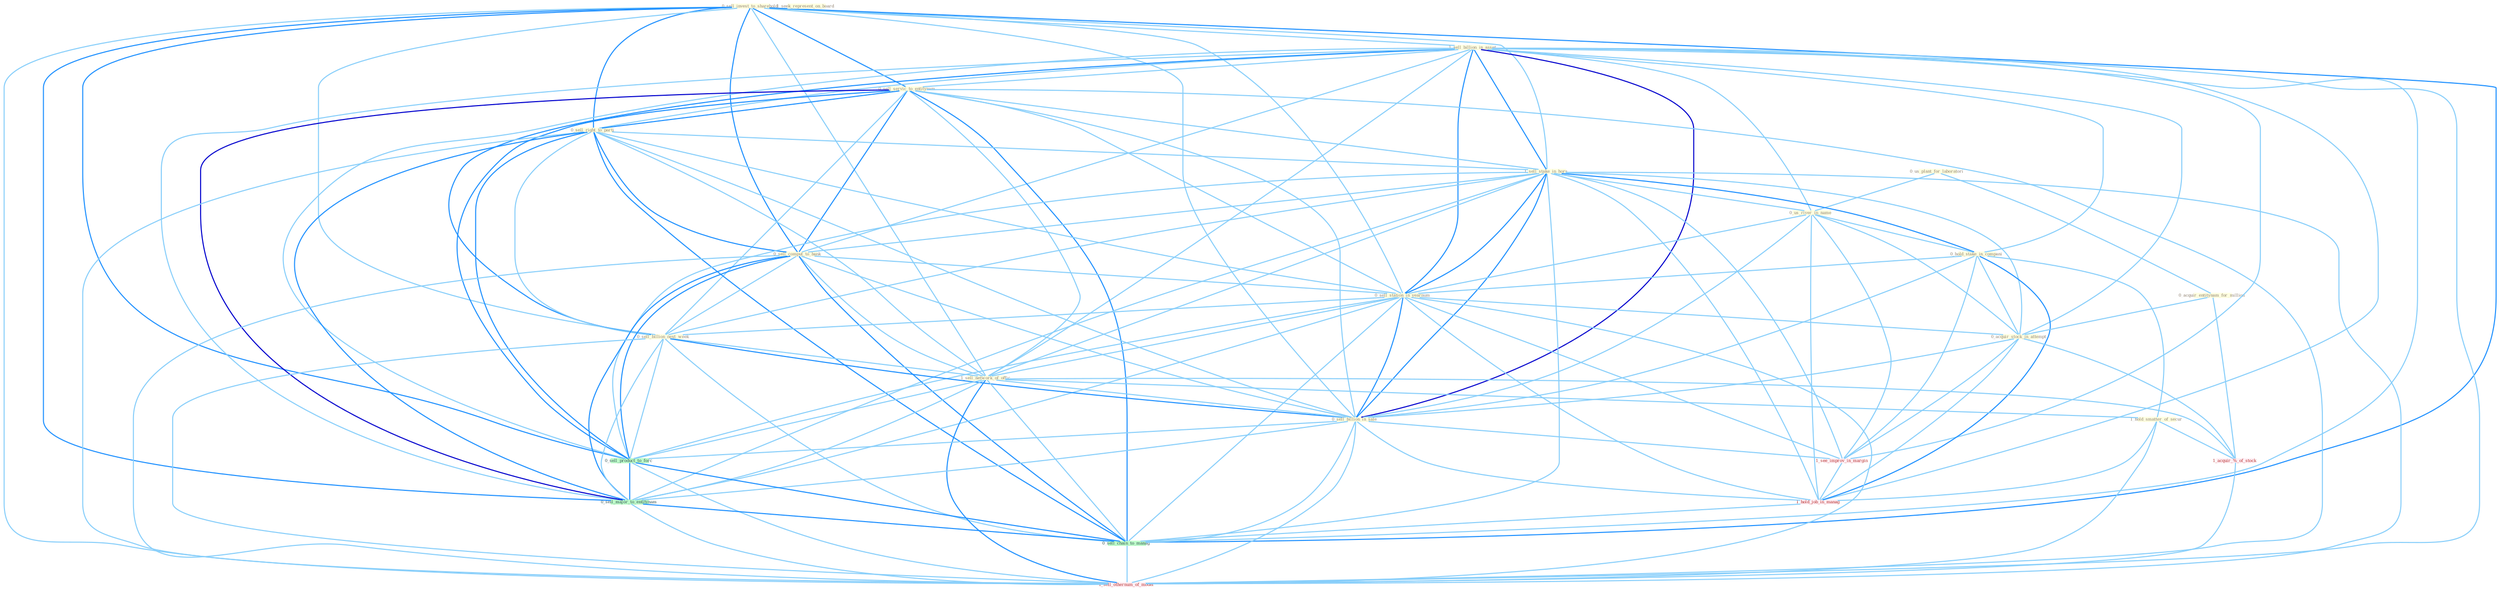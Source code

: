 Graph G{ 
    node
    [shape=polygon,style=filled,width=.5,height=.06,color="#BDFCC9",fixedsize=true,fontsize=4,
    fontcolor="#2f4f4f"];
    {node
    [color="#ffffe0", fontcolor="#8b7d6b"] "0_us_plant_for_laboratori " "0_sell_invest_to_sharehold " "1_sell_billion_in_asset " "0_sell_servic_to_entitynam " "0_sell_right_to_parti " "1_sell_stake_in_hors " "0_sell_comput_to_bank " "0_us_river_in_name " "0_hold_stake_in_compani " "0_sell_station_in_yearnum " "0_sell_billion_next_week " "0_acquir_entitynam_for_million " "1_sell_network_of_offic " "0_acquir_stock_in_attempt " "1_hold_smatter_of_secur " "0_sell_billion_in_sale " "1_seek_represent_on_board "}
{node [color="#fff0f5", fontcolor="#b22222"] "1_see_improv_in_margin " "1_acquir_%_of_stock " "1_hold_job_in_manag " "1_sell_othernum_of_model "}
edge [color="#B0E2FF"];

	"0_us_plant_for_laboratori " -- "0_us_river_in_name " [w="1", color="#87cefa" ];
	"0_us_plant_for_laboratori " -- "0_acquir_entitynam_for_million " [w="1", color="#87cefa" ];
	"0_sell_invest_to_sharehold " -- "1_sell_billion_in_asset " [w="1", color="#87cefa" ];
	"0_sell_invest_to_sharehold " -- "0_sell_servic_to_entitynam " [w="2", color="#1e90ff" , len=0.8];
	"0_sell_invest_to_sharehold " -- "0_sell_right_to_parti " [w="2", color="#1e90ff" , len=0.8];
	"0_sell_invest_to_sharehold " -- "1_sell_stake_in_hors " [w="1", color="#87cefa" ];
	"0_sell_invest_to_sharehold " -- "0_sell_comput_to_bank " [w="2", color="#1e90ff" , len=0.8];
	"0_sell_invest_to_sharehold " -- "0_sell_station_in_yearnum " [w="1", color="#87cefa" ];
	"0_sell_invest_to_sharehold " -- "0_sell_billion_next_week " [w="1", color="#87cefa" ];
	"0_sell_invest_to_sharehold " -- "1_sell_network_of_offic " [w="1", color="#87cefa" ];
	"0_sell_invest_to_sharehold " -- "0_sell_billion_in_sale " [w="1", color="#87cefa" ];
	"0_sell_invest_to_sharehold " -- "0_sell_product_to_forc " [w="2", color="#1e90ff" , len=0.8];
	"0_sell_invest_to_sharehold " -- "0_sell_major_to_entitynam " [w="2", color="#1e90ff" , len=0.8];
	"0_sell_invest_to_sharehold " -- "0_sell_chain_to_manag " [w="2", color="#1e90ff" , len=0.8];
	"0_sell_invest_to_sharehold " -- "1_sell_othernum_of_model " [w="1", color="#87cefa" ];
	"1_sell_billion_in_asset " -- "0_sell_servic_to_entitynam " [w="1", color="#87cefa" ];
	"1_sell_billion_in_asset " -- "0_sell_right_to_parti " [w="1", color="#87cefa" ];
	"1_sell_billion_in_asset " -- "1_sell_stake_in_hors " [w="2", color="#1e90ff" , len=0.8];
	"1_sell_billion_in_asset " -- "0_sell_comput_to_bank " [w="1", color="#87cefa" ];
	"1_sell_billion_in_asset " -- "0_us_river_in_name " [w="1", color="#87cefa" ];
	"1_sell_billion_in_asset " -- "0_hold_stake_in_compani " [w="1", color="#87cefa" ];
	"1_sell_billion_in_asset " -- "0_sell_station_in_yearnum " [w="2", color="#1e90ff" , len=0.8];
	"1_sell_billion_in_asset " -- "0_sell_billion_next_week " [w="2", color="#1e90ff" , len=0.8];
	"1_sell_billion_in_asset " -- "1_sell_network_of_offic " [w="1", color="#87cefa" ];
	"1_sell_billion_in_asset " -- "0_acquir_stock_in_attempt " [w="1", color="#87cefa" ];
	"1_sell_billion_in_asset " -- "0_sell_billion_in_sale " [w="3", color="#0000cd" , len=0.6];
	"1_sell_billion_in_asset " -- "1_see_improv_in_margin " [w="1", color="#87cefa" ];
	"1_sell_billion_in_asset " -- "1_hold_job_in_manag " [w="1", color="#87cefa" ];
	"1_sell_billion_in_asset " -- "0_sell_product_to_forc " [w="1", color="#87cefa" ];
	"1_sell_billion_in_asset " -- "0_sell_major_to_entitynam " [w="1", color="#87cefa" ];
	"1_sell_billion_in_asset " -- "0_sell_chain_to_manag " [w="1", color="#87cefa" ];
	"1_sell_billion_in_asset " -- "1_sell_othernum_of_model " [w="1", color="#87cefa" ];
	"0_sell_servic_to_entitynam " -- "0_sell_right_to_parti " [w="2", color="#1e90ff" , len=0.8];
	"0_sell_servic_to_entitynam " -- "1_sell_stake_in_hors " [w="1", color="#87cefa" ];
	"0_sell_servic_to_entitynam " -- "0_sell_comput_to_bank " [w="2", color="#1e90ff" , len=0.8];
	"0_sell_servic_to_entitynam " -- "0_sell_station_in_yearnum " [w="1", color="#87cefa" ];
	"0_sell_servic_to_entitynam " -- "0_sell_billion_next_week " [w="1", color="#87cefa" ];
	"0_sell_servic_to_entitynam " -- "1_sell_network_of_offic " [w="1", color="#87cefa" ];
	"0_sell_servic_to_entitynam " -- "0_sell_billion_in_sale " [w="1", color="#87cefa" ];
	"0_sell_servic_to_entitynam " -- "0_sell_product_to_forc " [w="2", color="#1e90ff" , len=0.8];
	"0_sell_servic_to_entitynam " -- "0_sell_major_to_entitynam " [w="3", color="#0000cd" , len=0.6];
	"0_sell_servic_to_entitynam " -- "0_sell_chain_to_manag " [w="2", color="#1e90ff" , len=0.8];
	"0_sell_servic_to_entitynam " -- "1_sell_othernum_of_model " [w="1", color="#87cefa" ];
	"0_sell_right_to_parti " -- "1_sell_stake_in_hors " [w="1", color="#87cefa" ];
	"0_sell_right_to_parti " -- "0_sell_comput_to_bank " [w="2", color="#1e90ff" , len=0.8];
	"0_sell_right_to_parti " -- "0_sell_station_in_yearnum " [w="1", color="#87cefa" ];
	"0_sell_right_to_parti " -- "0_sell_billion_next_week " [w="1", color="#87cefa" ];
	"0_sell_right_to_parti " -- "1_sell_network_of_offic " [w="1", color="#87cefa" ];
	"0_sell_right_to_parti " -- "0_sell_billion_in_sale " [w="1", color="#87cefa" ];
	"0_sell_right_to_parti " -- "0_sell_product_to_forc " [w="2", color="#1e90ff" , len=0.8];
	"0_sell_right_to_parti " -- "0_sell_major_to_entitynam " [w="2", color="#1e90ff" , len=0.8];
	"0_sell_right_to_parti " -- "0_sell_chain_to_manag " [w="2", color="#1e90ff" , len=0.8];
	"0_sell_right_to_parti " -- "1_sell_othernum_of_model " [w="1", color="#87cefa" ];
	"1_sell_stake_in_hors " -- "0_sell_comput_to_bank " [w="1", color="#87cefa" ];
	"1_sell_stake_in_hors " -- "0_us_river_in_name " [w="1", color="#87cefa" ];
	"1_sell_stake_in_hors " -- "0_hold_stake_in_compani " [w="2", color="#1e90ff" , len=0.8];
	"1_sell_stake_in_hors " -- "0_sell_station_in_yearnum " [w="2", color="#1e90ff" , len=0.8];
	"1_sell_stake_in_hors " -- "0_sell_billion_next_week " [w="1", color="#87cefa" ];
	"1_sell_stake_in_hors " -- "1_sell_network_of_offic " [w="1", color="#87cefa" ];
	"1_sell_stake_in_hors " -- "0_acquir_stock_in_attempt " [w="1", color="#87cefa" ];
	"1_sell_stake_in_hors " -- "0_sell_billion_in_sale " [w="2", color="#1e90ff" , len=0.8];
	"1_sell_stake_in_hors " -- "1_see_improv_in_margin " [w="1", color="#87cefa" ];
	"1_sell_stake_in_hors " -- "1_hold_job_in_manag " [w="1", color="#87cefa" ];
	"1_sell_stake_in_hors " -- "0_sell_product_to_forc " [w="1", color="#87cefa" ];
	"1_sell_stake_in_hors " -- "0_sell_major_to_entitynam " [w="1", color="#87cefa" ];
	"1_sell_stake_in_hors " -- "0_sell_chain_to_manag " [w="1", color="#87cefa" ];
	"1_sell_stake_in_hors " -- "1_sell_othernum_of_model " [w="1", color="#87cefa" ];
	"0_sell_comput_to_bank " -- "0_sell_station_in_yearnum " [w="1", color="#87cefa" ];
	"0_sell_comput_to_bank " -- "0_sell_billion_next_week " [w="1", color="#87cefa" ];
	"0_sell_comput_to_bank " -- "1_sell_network_of_offic " [w="1", color="#87cefa" ];
	"0_sell_comput_to_bank " -- "0_sell_billion_in_sale " [w="1", color="#87cefa" ];
	"0_sell_comput_to_bank " -- "0_sell_product_to_forc " [w="2", color="#1e90ff" , len=0.8];
	"0_sell_comput_to_bank " -- "0_sell_major_to_entitynam " [w="2", color="#1e90ff" , len=0.8];
	"0_sell_comput_to_bank " -- "0_sell_chain_to_manag " [w="2", color="#1e90ff" , len=0.8];
	"0_sell_comput_to_bank " -- "1_sell_othernum_of_model " [w="1", color="#87cefa" ];
	"0_us_river_in_name " -- "0_hold_stake_in_compani " [w="1", color="#87cefa" ];
	"0_us_river_in_name " -- "0_sell_station_in_yearnum " [w="1", color="#87cefa" ];
	"0_us_river_in_name " -- "0_acquir_stock_in_attempt " [w="1", color="#87cefa" ];
	"0_us_river_in_name " -- "0_sell_billion_in_sale " [w="1", color="#87cefa" ];
	"0_us_river_in_name " -- "1_see_improv_in_margin " [w="1", color="#87cefa" ];
	"0_us_river_in_name " -- "1_hold_job_in_manag " [w="1", color="#87cefa" ];
	"0_hold_stake_in_compani " -- "0_sell_station_in_yearnum " [w="1", color="#87cefa" ];
	"0_hold_stake_in_compani " -- "0_acquir_stock_in_attempt " [w="1", color="#87cefa" ];
	"0_hold_stake_in_compani " -- "1_hold_smatter_of_secur " [w="1", color="#87cefa" ];
	"0_hold_stake_in_compani " -- "0_sell_billion_in_sale " [w="1", color="#87cefa" ];
	"0_hold_stake_in_compani " -- "1_see_improv_in_margin " [w="1", color="#87cefa" ];
	"0_hold_stake_in_compani " -- "1_hold_job_in_manag " [w="2", color="#1e90ff" , len=0.8];
	"0_sell_station_in_yearnum " -- "0_sell_billion_next_week " [w="1", color="#87cefa" ];
	"0_sell_station_in_yearnum " -- "1_sell_network_of_offic " [w="1", color="#87cefa" ];
	"0_sell_station_in_yearnum " -- "0_acquir_stock_in_attempt " [w="1", color="#87cefa" ];
	"0_sell_station_in_yearnum " -- "0_sell_billion_in_sale " [w="2", color="#1e90ff" , len=0.8];
	"0_sell_station_in_yearnum " -- "1_see_improv_in_margin " [w="1", color="#87cefa" ];
	"0_sell_station_in_yearnum " -- "1_hold_job_in_manag " [w="1", color="#87cefa" ];
	"0_sell_station_in_yearnum " -- "0_sell_product_to_forc " [w="1", color="#87cefa" ];
	"0_sell_station_in_yearnum " -- "0_sell_major_to_entitynam " [w="1", color="#87cefa" ];
	"0_sell_station_in_yearnum " -- "0_sell_chain_to_manag " [w="1", color="#87cefa" ];
	"0_sell_station_in_yearnum " -- "1_sell_othernum_of_model " [w="1", color="#87cefa" ];
	"0_sell_billion_next_week " -- "1_sell_network_of_offic " [w="1", color="#87cefa" ];
	"0_sell_billion_next_week " -- "0_sell_billion_in_sale " [w="2", color="#1e90ff" , len=0.8];
	"0_sell_billion_next_week " -- "0_sell_product_to_forc " [w="1", color="#87cefa" ];
	"0_sell_billion_next_week " -- "0_sell_major_to_entitynam " [w="1", color="#87cefa" ];
	"0_sell_billion_next_week " -- "0_sell_chain_to_manag " [w="1", color="#87cefa" ];
	"0_sell_billion_next_week " -- "1_sell_othernum_of_model " [w="1", color="#87cefa" ];
	"0_acquir_entitynam_for_million " -- "0_acquir_stock_in_attempt " [w="1", color="#87cefa" ];
	"0_acquir_entitynam_for_million " -- "1_acquir_%_of_stock " [w="1", color="#87cefa" ];
	"1_sell_network_of_offic " -- "1_hold_smatter_of_secur " [w="1", color="#87cefa" ];
	"1_sell_network_of_offic " -- "0_sell_billion_in_sale " [w="1", color="#87cefa" ];
	"1_sell_network_of_offic " -- "1_acquir_%_of_stock " [w="1", color="#87cefa" ];
	"1_sell_network_of_offic " -- "0_sell_product_to_forc " [w="1", color="#87cefa" ];
	"1_sell_network_of_offic " -- "0_sell_major_to_entitynam " [w="1", color="#87cefa" ];
	"1_sell_network_of_offic " -- "0_sell_chain_to_manag " [w="1", color="#87cefa" ];
	"1_sell_network_of_offic " -- "1_sell_othernum_of_model " [w="2", color="#1e90ff" , len=0.8];
	"0_acquir_stock_in_attempt " -- "0_sell_billion_in_sale " [w="1", color="#87cefa" ];
	"0_acquir_stock_in_attempt " -- "1_see_improv_in_margin " [w="1", color="#87cefa" ];
	"0_acquir_stock_in_attempt " -- "1_acquir_%_of_stock " [w="1", color="#87cefa" ];
	"0_acquir_stock_in_attempt " -- "1_hold_job_in_manag " [w="1", color="#87cefa" ];
	"1_hold_smatter_of_secur " -- "1_acquir_%_of_stock " [w="1", color="#87cefa" ];
	"1_hold_smatter_of_secur " -- "1_hold_job_in_manag " [w="1", color="#87cefa" ];
	"1_hold_smatter_of_secur " -- "1_sell_othernum_of_model " [w="1", color="#87cefa" ];
	"0_sell_billion_in_sale " -- "1_see_improv_in_margin " [w="1", color="#87cefa" ];
	"0_sell_billion_in_sale " -- "1_hold_job_in_manag " [w="1", color="#87cefa" ];
	"0_sell_billion_in_sale " -- "0_sell_product_to_forc " [w="1", color="#87cefa" ];
	"0_sell_billion_in_sale " -- "0_sell_major_to_entitynam " [w="1", color="#87cefa" ];
	"0_sell_billion_in_sale " -- "0_sell_chain_to_manag " [w="1", color="#87cefa" ];
	"0_sell_billion_in_sale " -- "1_sell_othernum_of_model " [w="1", color="#87cefa" ];
	"1_see_improv_in_margin " -- "1_hold_job_in_manag " [w="1", color="#87cefa" ];
	"1_acquir_%_of_stock " -- "1_sell_othernum_of_model " [w="1", color="#87cefa" ];
	"1_hold_job_in_manag " -- "0_sell_chain_to_manag " [w="1", color="#87cefa" ];
	"0_sell_product_to_forc " -- "0_sell_major_to_entitynam " [w="2", color="#1e90ff" , len=0.8];
	"0_sell_product_to_forc " -- "0_sell_chain_to_manag " [w="2", color="#1e90ff" , len=0.8];
	"0_sell_product_to_forc " -- "1_sell_othernum_of_model " [w="1", color="#87cefa" ];
	"0_sell_major_to_entitynam " -- "0_sell_chain_to_manag " [w="2", color="#1e90ff" , len=0.8];
	"0_sell_major_to_entitynam " -- "1_sell_othernum_of_model " [w="1", color="#87cefa" ];
	"0_sell_chain_to_manag " -- "1_sell_othernum_of_model " [w="1", color="#87cefa" ];
}